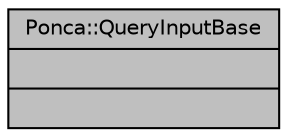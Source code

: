 digraph "Ponca::QueryInputBase"
{
 // INTERACTIVE_SVG=YES
 // LATEX_PDF_SIZE
  bgcolor="transparent";
  edge [fontname="Helvetica",fontsize="10",labelfontname="Helvetica",labelfontsize="10"];
  node [fontname="Helvetica",fontsize="10",shape=record];
  Node1 [label="{Ponca::QueryInputBase\n||}",height=0.2,width=0.4,color="black", fillcolor="grey75", style="filled", fontcolor="black",tooltip="Base class for queries input type."];
}
